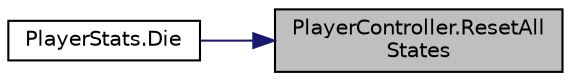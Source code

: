 digraph "PlayerController.ResetAllStates"
{
 // INTERACTIVE_SVG=YES
 // LATEX_PDF_SIZE
  edge [fontname="Helvetica",fontsize="10",labelfontname="Helvetica",labelfontsize="10"];
  node [fontname="Helvetica",fontsize="10",shape=record];
  rankdir="RL";
  Node1 [label="PlayerController.ResetAll\lStates",height=0.2,width=0.4,color="black", fillcolor="grey75", style="filled", fontcolor="black",tooltip=" "];
  Node1 -> Node2 [dir="back",color="midnightblue",fontsize="10",style="solid",fontname="Helvetica"];
  Node2 [label="PlayerStats.Die",height=0.2,width=0.4,color="black", fillcolor="white", style="filled",URL="$class_player_stats.html#a5caca2bd8f676341a2b269aea8a0f1ff",tooltip="Function that implements what is done when this entity dies."];
}
